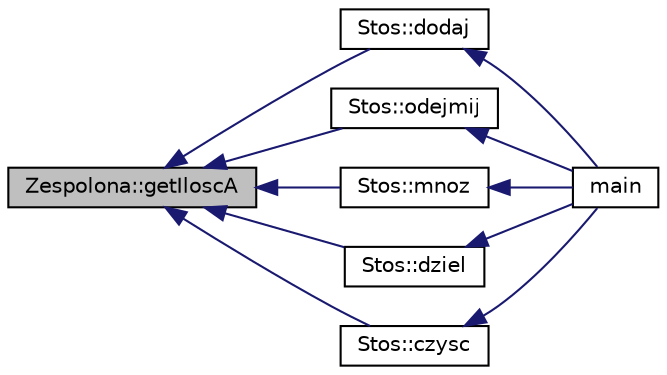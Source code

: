 digraph G
{
  edge [fontname="Helvetica",fontsize="10",labelfontname="Helvetica",labelfontsize="10"];
  node [fontname="Helvetica",fontsize="10",shape=record];
  rankdir="LR";
  Node1 [label="Zespolona::getIloscA",height=0.2,width=0.4,color="black", fillcolor="grey75", style="filled" fontcolor="black"];
  Node1 -> Node2 [dir="back",color="midnightblue",fontsize="10",style="solid",fontname="Helvetica"];
  Node2 [label="Stos::dodaj",height=0.2,width=0.4,color="black", fillcolor="white", style="filled",URL="$class_stos.html#a54dcfe620d15fb7ca60794a55db4defe",tooltip="Bezargumentowa funkcja dodająca do siebie dwa wierzchnie elementy i zapisująca na stos wynik operacji..."];
  Node2 -> Node3 [dir="back",color="midnightblue",fontsize="10",style="solid",fontname="Helvetica"];
  Node3 [label="main",height=0.2,width=0.4,color="black", fillcolor="white", style="filled",URL="$main_8cpp.html#ae66f6b31b5ad750f1fe042a706a4e3d4"];
  Node1 -> Node4 [dir="back",color="midnightblue",fontsize="10",style="solid",fontname="Helvetica"];
  Node4 [label="Stos::odejmij",height=0.2,width=0.4,color="black", fillcolor="white", style="filled",URL="$class_stos.html#a49e311375d9745accf5e0e84d6a85d14",tooltip="Bezargumentowa funkcja odejmująca od wierzchni element od kolejnego i zapisująca na stos wynik operac..."];
  Node4 -> Node3 [dir="back",color="midnightblue",fontsize="10",style="solid",fontname="Helvetica"];
  Node1 -> Node5 [dir="back",color="midnightblue",fontsize="10",style="solid",fontname="Helvetica"];
  Node5 [label="Stos::mnoz",height=0.2,width=0.4,color="black", fillcolor="white", style="filled",URL="$class_stos.html#a598155585f692950096c5fd7d8125b9c",tooltip="Bezargumentowa funkcja mnożąca dwa wierzchnie elementy i zapisująca na stos wynik operacji..."];
  Node5 -> Node3 [dir="back",color="midnightblue",fontsize="10",style="solid",fontname="Helvetica"];
  Node1 -> Node6 [dir="back",color="midnightblue",fontsize="10",style="solid",fontname="Helvetica"];
  Node6 [label="Stos::dziel",height=0.2,width=0.4,color="black", fillcolor="white", style="filled",URL="$class_stos.html#a78534a6df51bb374f96473cd0b0e5c0d",tooltip="Bezargumentowa funkcja dzieląca drugi element przez wierzchni i zapisująca na stos wynik operacji..."];
  Node6 -> Node3 [dir="back",color="midnightblue",fontsize="10",style="solid",fontname="Helvetica"];
  Node1 -> Node7 [dir="back",color="midnightblue",fontsize="10",style="solid",fontname="Helvetica"];
  Node7 [label="Stos::czysc",height=0.2,width=0.4,color="black", fillcolor="white", style="filled",URL="$class_stos.html#afd2d62615f8d809e1ce836f7cf75d7e7",tooltip="Bezargumentowa funkcja czyszcząca stos."];
  Node7 -> Node3 [dir="back",color="midnightblue",fontsize="10",style="solid",fontname="Helvetica"];
}
